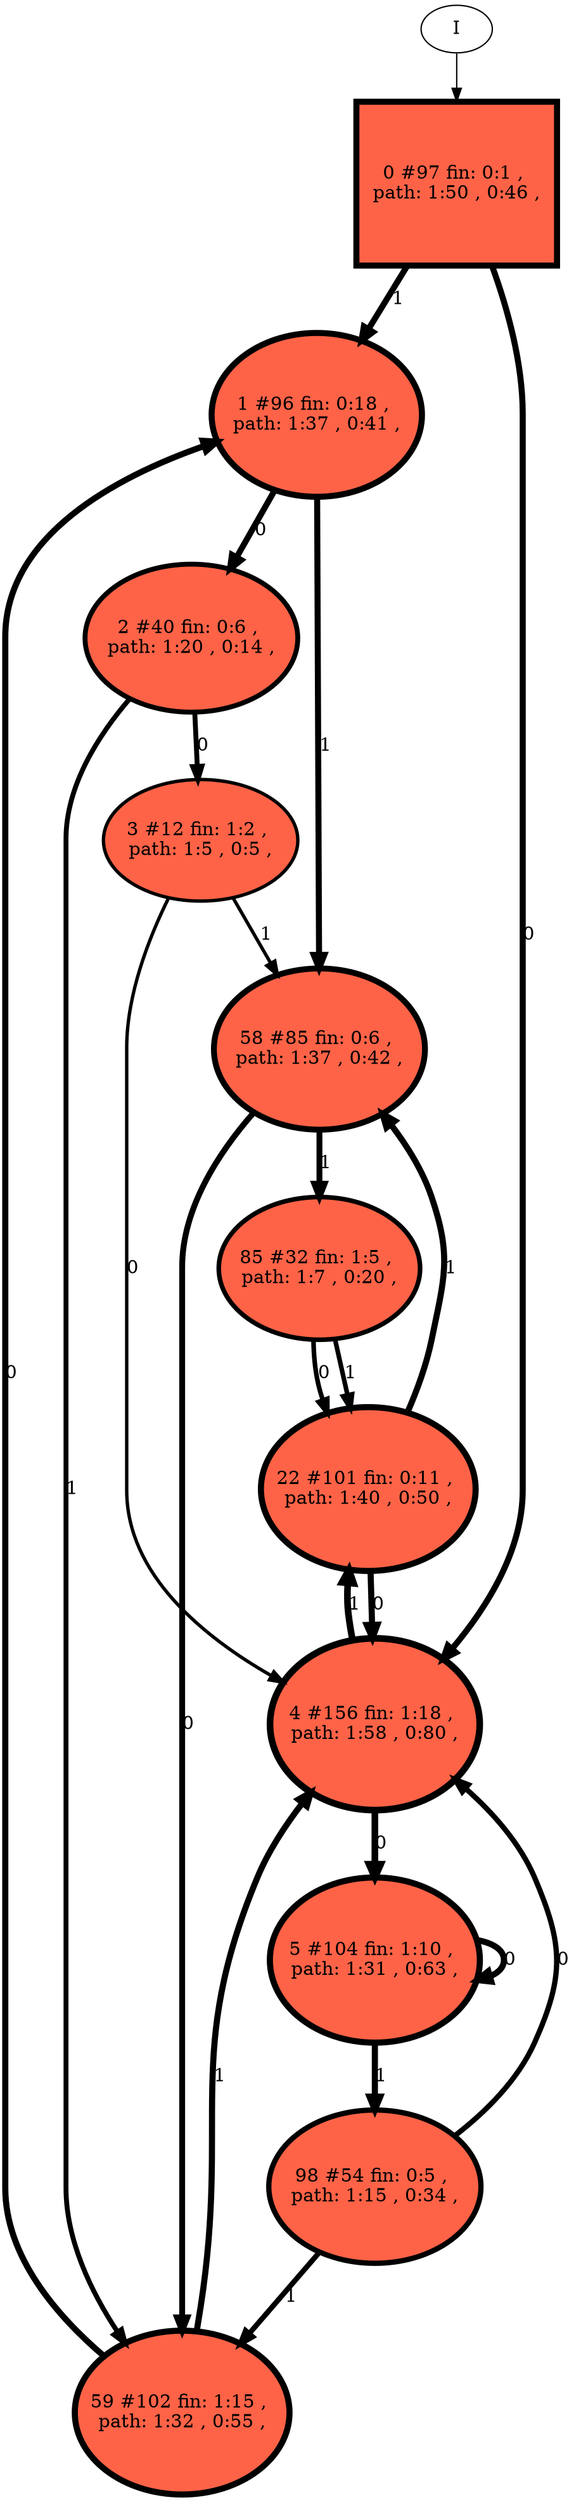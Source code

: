 // produced with flexfringe // 
digraph DFA {
	0 [label="root" shape=box];
		I -> 0;
	0 [ label="0 #97 fin: 0:1 , 
 path: 1:50 , 0:46 , " , style=filled, fillcolor="tomato", width=1.72008, height=1.72008, penwidth=4.58497];
		0 -> 1 [label="1 " , penwidth=4.58497 ];
		0 -> 4 [label="0 " , penwidth=4.58497 ];
	1 [ label="1 #96 fin: 0:18 , 
 path: 1:37 , 0:41 , " , style=filled, fillcolor="tomato", width=1.71824, height=1.71824, penwidth=4.57471];
		1 -> 58 [label="1 " , penwidth=4.57471 ];
		1 -> 2 [label="0 " , penwidth=4.57471 ];
	4 [ label="4 #156 fin: 1:18 , 
 path: 1:58 , 0:80 , " , style=filled, fillcolor="tomato", width=1.80109, height=1.80109, penwidth=5.05625];
		4 -> 22 [label="1 " , penwidth=5.05625 ];
		4 -> 5 [label="0 " , penwidth=5.05625 ];
	58 [ label="58 #85 fin: 0:6 , 
 path: 1:37 , 0:42 , " , style=filled, fillcolor="tomato", width=1.69641, height=1.69641, penwidth=4.45435];
		58 -> 85 [label="1 " , penwidth=4.45435 ];
		58 -> 59 [label="0 " , penwidth=4.45435 ];
	2 [ label="2 #40 fin: 0:6 , 
 path: 1:20 , 0:14 , " , style=filled, fillcolor="tomato", width=1.55045, height=1.55045, penwidth=3.71357];
		2 -> 59 [label="1 " , penwidth=3.71357 ];
		2 -> 3 [label="0 " , penwidth=3.71357 ];
	22 [ label="22 #101 fin: 0:11 , 
 path: 1:40 , 0:50 , " , style=filled, fillcolor="tomato", width=1.72722, height=1.72722, penwidth=4.62497];
		22 -> 58 [label="1 " , penwidth=4.62497 ];
		22 -> 4 [label="0 " , penwidth=4.62497 ];
	5 [ label="5 #104 fin: 1:10 , 
 path: 1:31 , 0:63 , " , style=filled, fillcolor="tomato", width=1.73236, height=1.73236, penwidth=4.65396];
		5 -> 98 [label="1 " , penwidth=4.65396 ];
		5 -> 5 [label="0 " , penwidth=4.65396 ];
	85 [ label="85 #32 fin: 1:5 , 
 path: 1:7 , 0:20 , " , style=filled, fillcolor="tomato", width=1.5033, height=1.5033, penwidth=3.49651];
		85 -> 22 [label="1 " , penwidth=3.49651 ];
		85 -> 22 [label="0 " , penwidth=3.49651 ];
	59 [ label="59 #102 fin: 1:15 , 
 path: 1:32 , 0:55 , " , style=filled, fillcolor="tomato", width=1.72895, height=1.72895, penwidth=4.63473];
		59 -> 4 [label="1 " , penwidth=4.63473 ];
		59 -> 1 [label="0 " , penwidth=4.63473 ];
	3 [ label="3 #12 fin: 1:2 , 
 path: 1:5 , 0:5 , " , style=filled, fillcolor="tomato", width=1.27115, height=1.27115, penwidth=2.56495];
		3 -> 58 [label="1 " , penwidth=2.56495 ];
		3 -> 4 [label="0 " , penwidth=2.56495 ];
	98 [ label="98 #54 fin: 0:5 , 
 path: 1:15 , 0:34 , " , style=filled, fillcolor="tomato", width=1.6109, height=1.6109, penwidth=4.00733];
		98 -> 59 [label="1 " , penwidth=4.00733 ];
		98 -> 4 [label="0 " , penwidth=4.00733 ];
}
